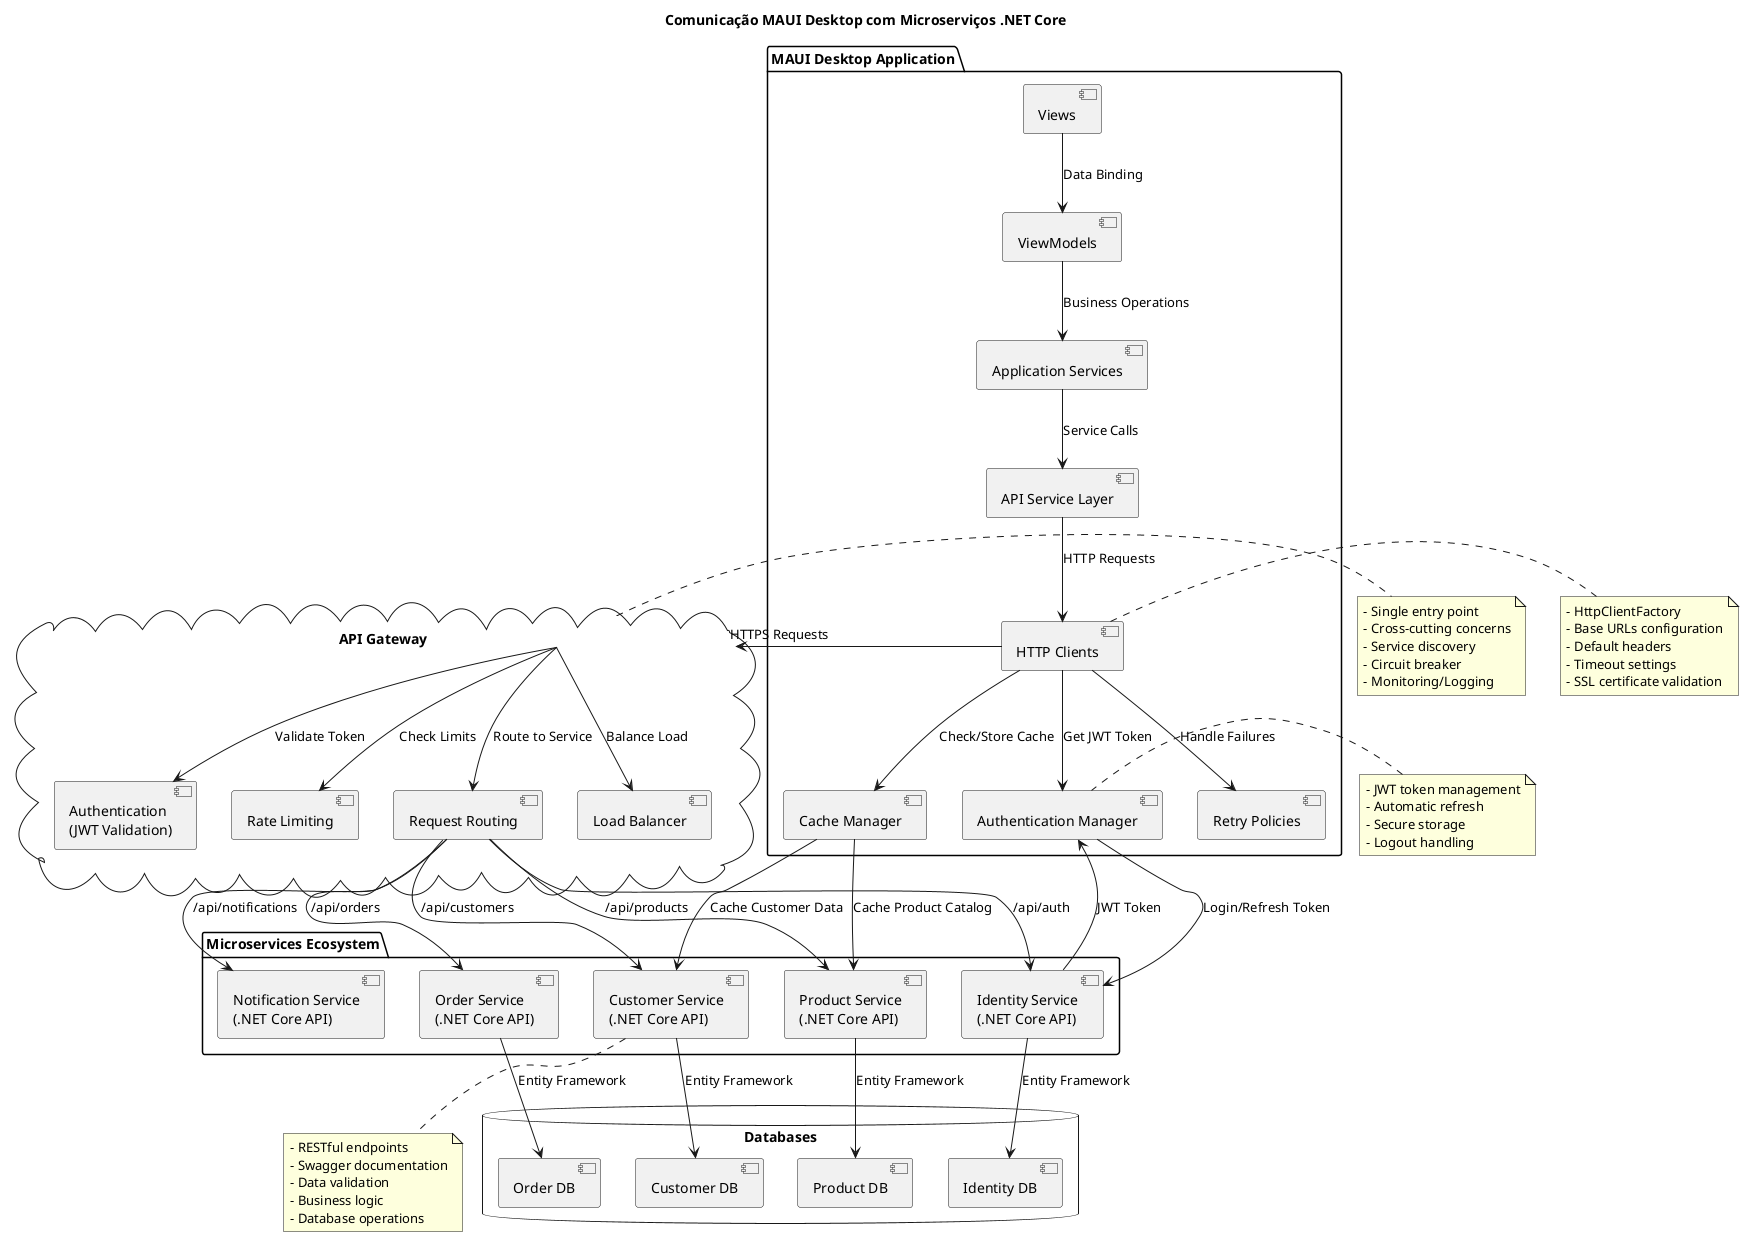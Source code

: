 @startuml Microservices_Communication

title Comunicação MAUI Desktop com Microserviços .NET Core

package "MAUI Desktop Application" {
    component [Views] as Views
    component [ViewModels] as ViewModels
    component [Application Services] as AppServices
    component [API Service Layer] as ApiLayer
    component [HTTP Clients] as HttpClients
    component [Authentication Manager] as AuthManager
    component [Cache Manager] as CacheManager
    component [Retry Policies] as RetryPolicies
}

cloud "API Gateway" as Gateway {
    component [Load Balancer] as LB
    component [Authentication\n(JWT Validation)] as GatewayAuth
    component [Rate Limiting] as RateLimit
    component [Request Routing] as Routing
}

package "Microservices Ecosystem" {
    component [Customer Service\n(.NET Core API)] as CustomerAPI
    component [Order Service\n(.NET Core API)] as OrderAPI
    component [Product Service\n(.NET Core API)] as ProductAPI
    component [Notification Service\n(.NET Core API)] as NotificationAPI
    component [Identity Service\n(.NET Core API)] as IdentityAPI
}

database "Databases" {
    database [Customer DB] as CustomerDB
    database [Order DB] as OrderDB
    database [Product DB] as ProductDB
    database [Identity DB] as IdentityDB
}

' MAUI Application Flow
Views --> ViewModels : Data Binding
ViewModels --> AppServices : Business Operations
AppServices --> ApiLayer : Service Calls
ApiLayer --> HttpClients : HTTP Requests

' HTTP Client Configuration
HttpClients --> AuthManager : Get JWT Token
HttpClients --> CacheManager : Check/Store Cache
HttpClients --> RetryPolicies : Handle Failures

' API Gateway Communication
HttpClients --> Gateway : HTTPS Requests
Gateway --> GatewayAuth : Validate Token
Gateway --> RateLimit : Check Limits
Gateway --> LB : Balance Load
Gateway --> Routing : Route to Service

' Microservices
Routing --> CustomerAPI : /api/customers
Routing --> OrderAPI : /api/orders
Routing --> ProductAPI : /api/products
Routing --> NotificationAPI : /api/notifications
Routing --> IdentityAPI : /api/auth

' Database Access (Microservices only)
CustomerAPI --> CustomerDB : Entity Framework
OrderAPI --> OrderDB : Entity Framework
ProductAPI --> ProductDB : Entity Framework
IdentityAPI --> IdentityDB : Entity Framework

' Authentication Flow
AuthManager --> IdentityAPI : Login/Refresh Token
IdentityAPI --> AuthManager : JWT Token

' Caching Strategy
CacheManager --> CustomerAPI : Cache Customer Data
CacheManager --> ProductAPI : Cache Product Catalog

' Notes
note right of HttpClients
  - HttpClientFactory
  - Base URLs configuration
  - Default headers
  - Timeout settings
  - SSL certificate validation
end note

note right of Gateway
  - Single entry point
  - Cross-cutting concerns
  - Service discovery
  - Circuit breaker
  - Monitoring/Logging
end note

note bottom of CustomerAPI
  - RESTful endpoints
  - Swagger documentation
  - Data validation
  - Business logic
  - Database operations
end note

note left of AuthManager
  - JWT token management
  - Automatic refresh
  - Secure storage
  - Logout handling
end note

@enduml
